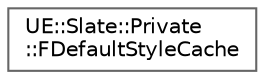 digraph "Graphical Class Hierarchy"
{
 // INTERACTIVE_SVG=YES
 // LATEX_PDF_SIZE
  bgcolor="transparent";
  edge [fontname=Helvetica,fontsize=10,labelfontname=Helvetica,labelfontsize=10];
  node [fontname=Helvetica,fontsize=10,shape=box,height=0.2,width=0.4];
  rankdir="LR";
  Node0 [id="Node000000",label="UE::Slate::Private\l::FDefaultStyleCache",height=0.2,width=0.4,color="grey40", fillcolor="white", style="filled",URL="$de/deb/structUE_1_1Slate_1_1Private_1_1FDefaultStyleCache.html",tooltip="Single point of access for various default styles used in UMG for runtime and editor with each style ..."];
}
